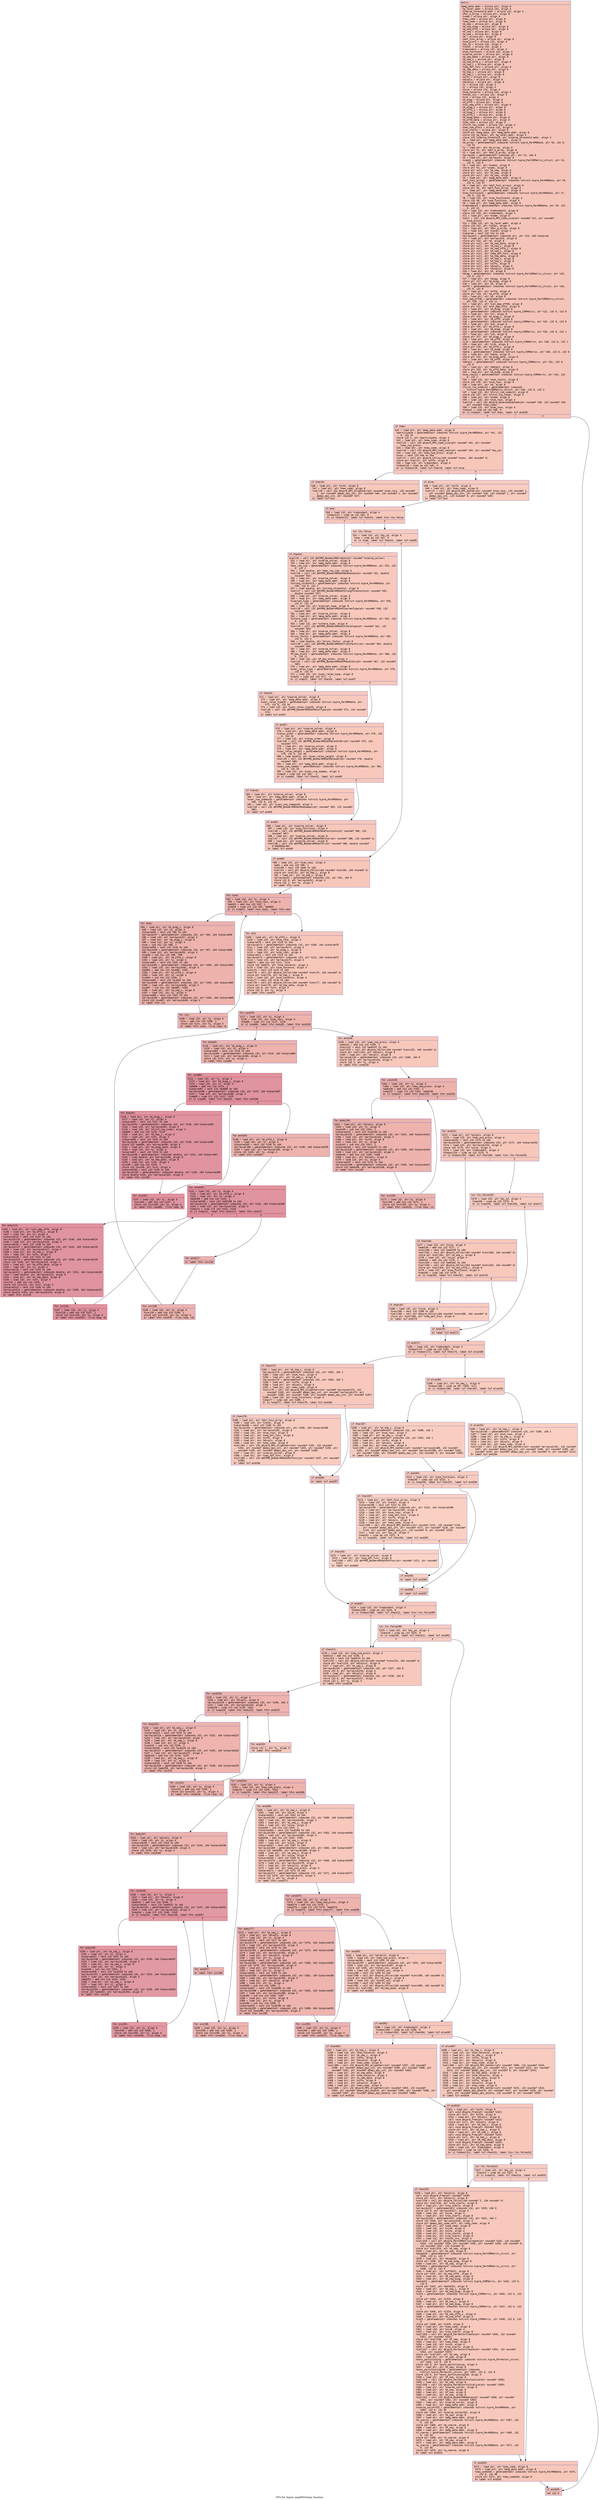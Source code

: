 digraph "CFG for 'hypre_seqAMGSetup' function" {
	label="CFG for 'hypre_seqAMGSetup' function";

	Node0x5596ebd7c180 [shape=record,color="#3d50c3ff", style=filled, fillcolor="#e97a5f70" fontname="Courier",label="{entry:\l|  %amg_data.addr = alloca ptr, align 8\l  %p_level.addr = alloca i32, align 4\l  %coarse_threshold.addr = alloca i32, align 4\l  %Par_A_array = alloca ptr, align 8\l  %comm = alloca ptr, align 8\l  %new_comm = alloca ptr, align 8\l  %seq_comm = alloca ptr, align 8\l  %A_seq = alloca ptr, align 8\l  %A_seq_diag = alloca ptr, align 8\l  %A_seq_offd = alloca ptr, align 8\l  %F_seq = alloca ptr, align 8\l  %U_seq = alloca ptr, align 8\l  %A = alloca ptr, align 8\l  %dof_func_array = alloca ptr, align 8\l  %num_procs = alloca i32, align 4\l  %my_id = alloca i32, align 4\l  %level = alloca i32, align 4\l  %redundant = alloca i32, align 4\l  %num_functions = alloca i32, align 4\l  %coarse_solver = alloca ptr, align 8\l  %A_seq_data = alloca ptr, align 8\l  %A_seq_i = alloca ptr, align 8\l  %A_seq_offd_i = alloca ptr, align 8\l  %A_seq_j = alloca ptr, align 8\l  %seq_dof_func = alloca ptr, align 8\l  %A_tmp_data = alloca ptr, align 8\l  %A_tmp_i = alloca ptr, align 8\l  %A_tmp_j = alloca ptr, align 8\l  %info = alloca ptr, align 8\l  %displs = alloca ptr, align 8\l  %displs2 = alloca ptr, align 8\l  %i = alloca i32, align 4\l  %j = alloca i32, align 4\l  %size = alloca i32, align 4\l  %num_nonzeros = alloca i32, align 4\l  %total_nnz = alloca i32, align 4\l  %cnt = alloca i32, align 4\l  %A_diag = alloca ptr, align 8\l  %A_offd = alloca ptr, align 8\l  %col_map_offd = alloca ptr, align 8\l  %A_diag_i = alloca ptr, align 8\l  %A_offd_i = alloca ptr, align 8\l  %A_diag_j = alloca ptr, align 8\l  %A_offd_j = alloca ptr, align 8\l  %A_diag_data = alloca ptr, align 8\l  %A_offd_data = alloca ptr, align 8\l  %num_rows = alloca i32, align 4\l  %first_row_index = alloca i32, align 4\l  %new_num_procs = alloca i32, align 4\l  %row_starts = alloca ptr, align 8\l  store ptr %amg_data, ptr %amg_data.addr, align 8\l  store i32 %p_level, ptr %p_level.addr, align 4\l  store i32 %coarse_threshold, ptr %coarse_threshold.addr, align 4\l  %0 = load ptr, ptr %amg_data.addr, align 8\l  %A_array = getelementptr inbounds %struct.hypre_ParAMGData, ptr %0, i32 0,\l... i32 51\l  %1 = load ptr, ptr %A_array, align 8\l  store ptr %1, ptr %Par_A_array, align 8\l  %2 = load ptr, ptr %Par_A_array, align 8\l  %arrayidx = getelementptr inbounds ptr, ptr %2, i64 0\l  %3 = load ptr, ptr %arrayidx, align 8\l  %comm1 = getelementptr inbounds %struct.hypre_ParCSRMatrix_struct, ptr %3,\l... i32 0, i32 0\l  %4 = load ptr, ptr %comm1, align 8\l  store ptr %4, ptr %comm, align 8\l  store ptr null, ptr %A_seq, align 8\l  store ptr null, ptr %F_seq, align 8\l  store ptr null, ptr %U_seq, align 8\l  %5 = load ptr, ptr %amg_data.addr, align 8\l  %dof_func_array2 = getelementptr inbounds %struct.hypre_ParAMGData, ptr %5,\l... i32 0, i32 57\l  %6 = load ptr, ptr %dof_func_array2, align 8\l  store ptr %6, ptr %dof_func_array, align 8\l  %7 = load ptr, ptr %amg_data.addr, align 8\l  %num_functions3 = getelementptr inbounds %struct.hypre_ParAMGData, ptr %7,\l... i32 0, i32 43\l  %8 = load i32, ptr %num_functions3, align 4\l  store i32 %8, ptr %num_functions, align 4\l  %9 = load ptr, ptr %amg_data.addr, align 8\l  %redundant4 = getelementptr inbounds %struct.hypre_ParAMGData, ptr %9, i32\l... 0, i32 24\l  %10 = load i32, ptr %redundant4, align 8\l  store i32 %10, ptr %redundant, align 4\l  %11 = load ptr, ptr %comm, align 8\l  %call = call i32 @hypre_MPI_Comm_size(ptr noundef %11, ptr noundef\l... %num_procs)\l  %12 = load i32, ptr %p_level.addr, align 4\l  store i32 %12, ptr %level, align 4\l  %13 = load ptr, ptr %Par_A_array, align 8\l  %14 = load i32, ptr %level, align 4\l  %idxprom = sext i32 %14 to i64\l  %arrayidx5 = getelementptr inbounds ptr, ptr %13, i64 %idxprom\l  %15 = load ptr, ptr %arrayidx5, align 8\l  store ptr %15, ptr %A, align 8\l  store ptr null, ptr %A_seq_data, align 8\l  store ptr null, ptr %A_seq_i, align 8\l  store ptr null, ptr %A_seq_offd_i, align 8\l  store ptr null, ptr %A_seq_j, align 8\l  store ptr null, ptr %seq_dof_func, align 8\l  store ptr null, ptr %A_tmp_data, align 8\l  store ptr null, ptr %A_tmp_i, align 8\l  store ptr null, ptr %A_tmp_j, align 8\l  store ptr null, ptr %info, align 8\l  store ptr null, ptr %displs, align 8\l  store ptr null, ptr %displs2, align 8\l  %16 = load ptr, ptr %A, align 8\l  %diag = getelementptr inbounds %struct.hypre_ParCSRMatrix_struct, ptr %16,\l... i32 0, i32 7\l  %17 = load ptr, ptr %diag, align 8\l  store ptr %17, ptr %A_diag, align 8\l  %18 = load ptr, ptr %A, align 8\l  %offd = getelementptr inbounds %struct.hypre_ParCSRMatrix_struct, ptr %18,\l... i32 0, i32 8\l  %19 = load ptr, ptr %offd, align 8\l  store ptr %19, ptr %A_offd, align 8\l  %20 = load ptr, ptr %A, align 8\l  %col_map_offd6 = getelementptr inbounds %struct.hypre_ParCSRMatrix_struct,\l... ptr %20, i32 0, i32 11\l  %21 = load ptr, ptr %col_map_offd6, align 8\l  store ptr %21, ptr %col_map_offd, align 8\l  %22 = load ptr, ptr %A_diag, align 8\l  %i7 = getelementptr inbounds %struct.hypre_CSRMatrix, ptr %22, i32 0, i32 0\l  %23 = load ptr, ptr %i7, align 8\l  store ptr %23, ptr %A_diag_i, align 8\l  %24 = load ptr, ptr %A_offd, align 8\l  %i8 = getelementptr inbounds %struct.hypre_CSRMatrix, ptr %24, i32 0, i32 0\l  %25 = load ptr, ptr %i8, align 8\l  store ptr %25, ptr %A_offd_i, align 8\l  %26 = load ptr, ptr %A_diag, align 8\l  %j9 = getelementptr inbounds %struct.hypre_CSRMatrix, ptr %26, i32 0, i32 1\l  %27 = load ptr, ptr %j9, align 8\l  store ptr %27, ptr %A_diag_j, align 8\l  %28 = load ptr, ptr %A_offd, align 8\l  %j10 = getelementptr inbounds %struct.hypre_CSRMatrix, ptr %28, i32 0, i32 1\l  %29 = load ptr, ptr %j10, align 8\l  store ptr %29, ptr %A_offd_j, align 8\l  %30 = load ptr, ptr %A_diag, align 8\l  %data = getelementptr inbounds %struct.hypre_CSRMatrix, ptr %30, i32 0, i32 6\l  %31 = load ptr, ptr %data, align 8\l  store ptr %31, ptr %A_diag_data, align 8\l  %32 = load ptr, ptr %A_offd, align 8\l  %data11 = getelementptr inbounds %struct.hypre_CSRMatrix, ptr %32, i32 0,\l... i32 6\l  %33 = load ptr, ptr %data11, align 8\l  store ptr %33, ptr %A_offd_data, align 8\l  %34 = load ptr, ptr %A_diag, align 8\l  %num_rows12 = getelementptr inbounds %struct.hypre_CSRMatrix, ptr %34, i32\l... 0, i32 2\l  %35 = load i32, ptr %num_rows12, align 8\l  store i32 %35, ptr %num_rows, align 4\l  %36 = load ptr, ptr %A, align 8\l  %first_row_index13 = getelementptr inbounds\l... %struct.hypre_ParCSRMatrix_struct, ptr %36, i32 0, i32 3\l  %37 = load i32, ptr %first_row_index13, align 8\l  store i32 %37, ptr %first_row_index, align 4\l  %38 = load ptr, ptr %comm, align 8\l  %39 = load i32, ptr %num_rows, align 4\l  %call14 = call i32 @hypre_GenerateSubComm(ptr noundef %38, i32 noundef %39,\l... ptr noundef %new_comm)\l  %40 = load i32, ptr %num_rows, align 4\l  %tobool = icmp ne i32 %40, 0\l  br i1 %tobool, label %if.then, label %if.end335\l|{<s0>T|<s1>F}}"];
	Node0x5596ebd7c180:s0 -> Node0x5596ebd84940[tooltip="entry -> if.then\nProbability 62.50%" ];
	Node0x5596ebd7c180:s1 -> Node0x5596ebd84a10[tooltip="entry -> if.end335\nProbability 37.50%" ];
	Node0x5596ebd84940 [shape=record,color="#3d50c3ff", style=filled, fillcolor="#ec7f6370" fontname="Courier",label="{if.then:\l|  %41 = load ptr, ptr %amg_data.addr, align 8\l  %participate = getelementptr inbounds %struct.hypre_ParAMGData, ptr %41, i32\l... 0, i32 25\l  store i32 1, ptr %participate, align 4\l  %42 = load ptr, ptr %new_comm, align 8\l  %call15 = call i32 @hypre_MPI_Comm_size(ptr noundef %42, ptr noundef\l... %new_num_procs)\l  %43 = load ptr, ptr %new_comm, align 8\l  %call16 = call i32 @hypre_MPI_Comm_rank(ptr noundef %43, ptr noundef %my_id)\l  %44 = load i32, ptr %new_num_procs, align 4\l  %conv = sext i32 %44 to i64\l  %call17 = call ptr @hypre_CAlloc(i64 noundef %conv, i64 noundef 4)\l  store ptr %call17, ptr %info, align 8\l  %45 = load i32, ptr %redundant, align 4\l  %tobool18 = icmp ne i32 %45, 0\l  br i1 %tobool18, label %if.then19, label %if.else\l|{<s0>T|<s1>F}}"];
	Node0x5596ebd84940:s0 -> Node0x5596ebd856a0[tooltip="if.then -> if.then19\nProbability 62.50%" ];
	Node0x5596ebd84940:s1 -> Node0x5596ebd85780[tooltip="if.then -> if.else\nProbability 37.50%" ];
	Node0x5596ebd856a0 [shape=record,color="#3d50c3ff", style=filled, fillcolor="#ed836670" fontname="Courier",label="{if.then19:\l|  %46 = load ptr, ptr %info, align 8\l  %47 = load ptr, ptr %new_comm, align 8\l  %call20 = call i32 @hypre_MPI_Allgather(ptr noundef %num_rows, i32 noundef\l... 1, ptr noundef @ompi_mpi_int, ptr noundef %46, i32 noundef 1, ptr noundef\l... @ompi_mpi_int, ptr noundef %47)\l  br label %if.end\l}"];
	Node0x5596ebd856a0 -> Node0x5596ebd86550[tooltip="if.then19 -> if.end\nProbability 100.00%" ];
	Node0x5596ebd85780 [shape=record,color="#3d50c3ff", style=filled, fillcolor="#f08b6e70" fontname="Courier",label="{if.else:\l|  %48 = load ptr, ptr %info, align 8\l  %49 = load ptr, ptr %new_comm, align 8\l  %call21 = call i32 @hypre_MPI_Gather(ptr noundef %num_rows, i32 noundef 1,\l... ptr noundef @ompi_mpi_int, ptr noundef %48, i32 noundef 1, ptr noundef\l... @ompi_mpi_int, i32 noundef 0, ptr noundef %49)\l  br label %if.end\l}"];
	Node0x5596ebd85780 -> Node0x5596ebd86550[tooltip="if.else -> if.end\nProbability 100.00%" ];
	Node0x5596ebd86550 [shape=record,color="#3d50c3ff", style=filled, fillcolor="#ec7f6370" fontname="Courier",label="{if.end:\l|  %50 = load i32, ptr %redundant, align 4\l  %tobool22 = icmp ne i32 %50, 0\l  br i1 %tobool22, label %if.then24, label %lor.lhs.false\l|{<s0>T|<s1>F}}"];
	Node0x5596ebd86550:s0 -> Node0x5596ebd7e3c0[tooltip="if.end -> if.then24\nProbability 62.50%" ];
	Node0x5596ebd86550:s1 -> Node0x5596ebd7e410[tooltip="if.end -> lor.lhs.false\nProbability 37.50%" ];
	Node0x5596ebd7e410 [shape=record,color="#3d50c3ff", style=filled, fillcolor="#f08b6e70" fontname="Courier",label="{lor.lhs.false:\l|  %51 = load i32, ptr %my_id, align 4\l  %cmp = icmp eq i32 %51, 0\l  br i1 %cmp, label %if.then24, label %if.end49\l|{<s0>T|<s1>F}}"];
	Node0x5596ebd7e410:s0 -> Node0x5596ebd7e3c0[tooltip="lor.lhs.false -> if.then24\nProbability 37.50%" ];
	Node0x5596ebd7e410:s1 -> Node0x5596ebd7e6d0[tooltip="lor.lhs.false -> if.end49\nProbability 62.50%" ];
	Node0x5596ebd7e3c0 [shape=record,color="#3d50c3ff", style=filled, fillcolor="#ed836670" fontname="Courier",label="{if.then24:\l|  %call25 = call i32 @HYPRE_BoomerAMGCreate(ptr noundef %coarse_solver)\l  %52 = load ptr, ptr %coarse_solver, align 8\l  %53 = load ptr, ptr %amg_data.addr, align 8\l  %max_row_sum = getelementptr inbounds %struct.hypre_ParAMGData, ptr %53, i32\l... 0, i32 2\l  %54 = load double, ptr %max_row_sum, align 8\l  %call26 = call i32 @HYPRE_BoomerAMGSetMaxRowSum(ptr noundef %52, double\l... noundef %54)\l  %55 = load ptr, ptr %coarse_solver, align 8\l  %56 = load ptr, ptr %amg_data.addr, align 8\l  %strong_threshold = getelementptr inbounds %struct.hypre_ParAMGData, ptr\l... %56, i32 0, i32 1\l  %57 = load double, ptr %strong_threshold, align 8\l  %call27 = call i32 @HYPRE_BoomerAMGSetStrongThreshold(ptr noundef %55,\l... double noundef %57)\l  %58 = load ptr, ptr %coarse_solver, align 8\l  %59 = load ptr, ptr %amg_data.addr, align 8\l  %coarsen_type = getelementptr inbounds %struct.hypre_ParAMGData, ptr %59,\l... i32 0, i32 10\l  %60 = load i32, ptr %coarsen_type, align 8\l  %call28 = call i32 @HYPRE_BoomerAMGSetCoarsenType(ptr noundef %58, i32\l... noundef %60)\l  %61 = load ptr, ptr %coarse_solver, align 8\l  %62 = load ptr, ptr %amg_data.addr, align 8\l  %interp_type = getelementptr inbounds %struct.hypre_ParAMGData, ptr %62, i32\l... 0, i32 12\l  %63 = load i32, ptr %interp_type, align 8\l  %call29 = call i32 @HYPRE_BoomerAMGSetInterpType(ptr noundef %61, i32\l... noundef %63)\l  %64 = load ptr, ptr %coarse_solver, align 8\l  %65 = load ptr, ptr %amg_data.addr, align 8\l  %trunc_factor = getelementptr inbounds %struct.hypre_ParAMGData, ptr %65,\l... i32 0, i32 3\l  %66 = load double, ptr %trunc_factor, align 8\l  %call30 = call i32 @HYPRE_BoomerAMGSetTruncFactor(ptr noundef %64, double\l... noundef %66)\l  %67 = load ptr, ptr %coarse_solver, align 8\l  %68 = load ptr, ptr %amg_data.addr, align 8\l  %P_max_elmts = getelementptr inbounds %struct.hypre_ParAMGData, ptr %68, i32\l... 0, i32 11\l  %69 = load i32, ptr %P_max_elmts, align 4\l  %call31 = call i32 @HYPRE_BoomerAMGSetPMaxElmts(ptr noundef %67, i32 noundef\l... %69)\l  %70 = load ptr, ptr %amg_data.addr, align 8\l  %user_relax_type = getelementptr inbounds %struct.hypre_ParAMGData, ptr %70,\l... i32 0, i32 34\l  %71 = load i32, ptr %user_relax_type, align 8\l  %cmp32 = icmp sgt i32 %71, -1\l  br i1 %cmp32, label %if.then34, label %if.end37\l|{<s0>T|<s1>F}}"];
	Node0x5596ebd7e3c0:s0 -> Node0x5596ebd89ec0[tooltip="if.then24 -> if.then34\nProbability 62.50%" ];
	Node0x5596ebd7e3c0:s1 -> Node0x5596ebd89fa0[tooltip="if.then24 -> if.end37\nProbability 37.50%" ];
	Node0x5596ebd89ec0 [shape=record,color="#3d50c3ff", style=filled, fillcolor="#ef886b70" fontname="Courier",label="{if.then34:\l|  %72 = load ptr, ptr %coarse_solver, align 8\l  %73 = load ptr, ptr %amg_data.addr, align 8\l  %user_relax_type35 = getelementptr inbounds %struct.hypre_ParAMGData, ptr\l... %73, i32 0, i32 34\l  %74 = load i32, ptr %user_relax_type35, align 8\l  %call36 = call i32 @HYPRE_BoomerAMGSetRelaxType(ptr noundef %72, i32 noundef\l... %74)\l  br label %if.end37\l}"];
	Node0x5596ebd89ec0 -> Node0x5596ebd89fa0[tooltip="if.then34 -> if.end37\nProbability 100.00%" ];
	Node0x5596ebd89fa0 [shape=record,color="#3d50c3ff", style=filled, fillcolor="#ed836670" fontname="Courier",label="{if.end37:\l|  %75 = load ptr, ptr %coarse_solver, align 8\l  %76 = load ptr, ptr %amg_data.addr, align 8\l  %relax_order = getelementptr inbounds %struct.hypre_ParAMGData, ptr %76, i32\l... 0, i32 32\l  %77 = load i32, ptr %relax_order, align 8\l  %call38 = call i32 @HYPRE_BoomerAMGSetRelaxOrder(ptr noundef %75, i32\l... noundef %77)\l  %78 = load ptr, ptr %coarse_solver, align 8\l  %79 = load ptr, ptr %amg_data.addr, align 8\l  %user_relax_weight = getelementptr inbounds %struct.hypre_ParAMGData, ptr\l... %79, i32 0, i32 36\l  %80 = load double, ptr %user_relax_weight, align 8\l  %call39 = call i32 @HYPRE_BoomerAMGSetRelaxWt(ptr noundef %78, double\l... noundef %80)\l  %81 = load ptr, ptr %amg_data.addr, align 8\l  %user_num_sweeps = getelementptr inbounds %struct.hypre_ParAMGData, ptr %81,\l... i32 0, i32 35\l  %82 = load i32, ptr %user_num_sweeps, align 4\l  %cmp40 = icmp sgt i32 %82, -1\l  br i1 %cmp40, label %if.then42, label %if.end45\l|{<s0>T|<s1>F}}"];
	Node0x5596ebd89fa0:s0 -> Node0x5596ebd8b250[tooltip="if.end37 -> if.then42\nProbability 62.50%" ];
	Node0x5596ebd89fa0:s1 -> Node0x5596ebd8b300[tooltip="if.end37 -> if.end45\nProbability 37.50%" ];
	Node0x5596ebd8b250 [shape=record,color="#3d50c3ff", style=filled, fillcolor="#ef886b70" fontname="Courier",label="{if.then42:\l|  %83 = load ptr, ptr %coarse_solver, align 8\l  %84 = load ptr, ptr %amg_data.addr, align 8\l  %user_num_sweeps43 = getelementptr inbounds %struct.hypre_ParAMGData, ptr\l... %84, i32 0, i32 35\l  %85 = load i32, ptr %user_num_sweeps43, align 4\l  %call44 = call i32 @HYPRE_BoomerAMGSetNumSweeps(ptr noundef %83, i32 noundef\l... %85)\l  br label %if.end45\l}"];
	Node0x5596ebd8b250 -> Node0x5596ebd8b300[tooltip="if.then42 -> if.end45\nProbability 100.00%" ];
	Node0x5596ebd8b300 [shape=record,color="#3d50c3ff", style=filled, fillcolor="#ed836670" fontname="Courier",label="{if.end45:\l|  %86 = load ptr, ptr %coarse_solver, align 8\l  %87 = load i32, ptr %num_functions, align 4\l  %call46 = call i32 @HYPRE_BoomerAMGSetNumFunctions(ptr noundef %86, i32\l... noundef %87)\l  %88 = load ptr, ptr %coarse_solver, align 8\l  %call47 = call i32 @HYPRE_BoomerAMGSetMaxIter(ptr noundef %88, i32 noundef 1)\l  %89 = load ptr, ptr %coarse_solver, align 8\l  %call48 = call i32 @HYPRE_BoomerAMGSetTol(ptr noundef %89, double noundef\l... 0.000000e+00)\l  br label %if.end49\l}"];
	Node0x5596ebd8b300 -> Node0x5596ebd7e6d0[tooltip="if.end45 -> if.end49\nProbability 100.00%" ];
	Node0x5596ebd7e6d0 [shape=record,color="#3d50c3ff", style=filled, fillcolor="#ec7f6370" fontname="Courier",label="{if.end49:\l|  %90 = load i32, ptr %num_rows, align 4\l  %add = add nsw i32 %90, 1\l  %conv50 = sext i32 %add to i64\l  %call51 = call ptr @hypre_CAlloc(i64 noundef %conv50, i64 noundef 4)\l  store ptr %call51, ptr %A_tmp_i, align 8\l  %91 = load ptr, ptr %A_tmp_i, align 8\l  %arrayidx52 = getelementptr inbounds i32, ptr %91, i64 0\l  store i32 0, ptr %arrayidx52, align 4\l  store i32 1, ptr %i, align 4\l  br label %for.cond\l}"];
	Node0x5596ebd7e6d0 -> Node0x5596ebd8d270[tooltip="if.end49 -> for.cond\nProbability 100.00%" ];
	Node0x5596ebd8d270 [shape=record,color="#3d50c3ff", style=filled, fillcolor="#d6524470" fontname="Courier",label="{for.cond:\l|  %92 = load i32, ptr %i, align 4\l  %93 = load i32, ptr %num_rows, align 4\l  %add53 = add nsw i32 %93, 1\l  %cmp54 = icmp slt i32 %92, %add53\l  br i1 %cmp54, label %for.body, label %for.end\l|{<s0>T|<s1>F}}"];
	Node0x5596ebd8d270:s0 -> Node0x5596ebd8d5a0[tooltip="for.cond -> for.body\nProbability 96.88%" ];
	Node0x5596ebd8d270:s1 -> Node0x5596ebd8d620[tooltip="for.cond -> for.end\nProbability 3.12%" ];
	Node0x5596ebd8d5a0 [shape=record,color="#3d50c3ff", style=filled, fillcolor="#d6524470" fontname="Courier",label="{for.body:\l|  %94 = load ptr, ptr %A_diag_i, align 8\l  %95 = load i32, ptr %i, align 4\l  %idxprom56 = sext i32 %95 to i64\l  %arrayidx57 = getelementptr inbounds i32, ptr %94, i64 %idxprom56\l  %96 = load i32, ptr %arrayidx57, align 4\l  %97 = load ptr, ptr %A_diag_i, align 8\l  %98 = load i32, ptr %i, align 4\l  %sub = sub nsw i32 %98, 1\l  %idxprom58 = sext i32 %sub to i64\l  %arrayidx59 = getelementptr inbounds i32, ptr %97, i64 %idxprom58\l  %99 = load i32, ptr %arrayidx59, align 4\l  %sub60 = sub nsw i32 %96, %99\l  %100 = load ptr, ptr %A_offd_i, align 8\l  %101 = load i32, ptr %i, align 4\l  %idxprom61 = sext i32 %101 to i64\l  %arrayidx62 = getelementptr inbounds i32, ptr %100, i64 %idxprom61\l  %102 = load i32, ptr %arrayidx62, align 4\l  %add63 = add nsw i32 %sub60, %102\l  %103 = load ptr, ptr %A_offd_i, align 8\l  %104 = load i32, ptr %i, align 4\l  %sub64 = sub nsw i32 %104, 1\l  %idxprom65 = sext i32 %sub64 to i64\l  %arrayidx66 = getelementptr inbounds i32, ptr %103, i64 %idxprom65\l  %105 = load i32, ptr %arrayidx66, align 4\l  %sub67 = sub nsw i32 %add63, %105\l  %106 = load ptr, ptr %A_tmp_i, align 8\l  %107 = load i32, ptr %i, align 4\l  %idxprom68 = sext i32 %107 to i64\l  %arrayidx69 = getelementptr inbounds i32, ptr %106, i64 %idxprom68\l  store i32 %sub67, ptr %arrayidx69, align 4\l  br label %for.inc\l}"];
	Node0x5596ebd8d5a0 -> Node0x5596ebd8f1e0[tooltip="for.body -> for.inc\nProbability 100.00%" ];
	Node0x5596ebd8f1e0 [shape=record,color="#3d50c3ff", style=filled, fillcolor="#d6524470" fontname="Courier",label="{for.inc:\l|  %108 = load i32, ptr %i, align 4\l  %inc = add nsw i32 %108, 1\l  store i32 %inc, ptr %i, align 4\l  br label %for.cond, !llvm.loop !6\l}"];
	Node0x5596ebd8f1e0 -> Node0x5596ebd8d270[tooltip="for.inc -> for.cond\nProbability 100.00%" ];
	Node0x5596ebd8d620 [shape=record,color="#3d50c3ff", style=filled, fillcolor="#ec7f6370" fontname="Courier",label="{for.end:\l|  %109 = load ptr, ptr %A_offd_i, align 8\l  %110 = load i32, ptr %num_rows, align 4\l  %idxprom70 = sext i32 %110 to i64\l  %arrayidx71 = getelementptr inbounds i32, ptr %109, i64 %idxprom70\l  %111 = load i32, ptr %arrayidx71, align 4\l  %112 = load ptr, ptr %A_diag_i, align 8\l  %113 = load i32, ptr %num_rows, align 4\l  %idxprom72 = sext i32 %113 to i64\l  %arrayidx73 = getelementptr inbounds i32, ptr %112, i64 %idxprom72\l  %114 = load i32, ptr %arrayidx73, align 4\l  %add74 = add nsw i32 %111, %114\l  store i32 %add74, ptr %num_nonzeros, align 4\l  %115 = load i32, ptr %num_nonzeros, align 4\l  %conv75 = sext i32 %115 to i64\l  %call76 = call ptr @hypre_CAlloc(i64 noundef %conv75, i64 noundef 4)\l  store ptr %call76, ptr %A_tmp_j, align 8\l  %116 = load i32, ptr %num_nonzeros, align 4\l  %conv77 = sext i32 %116 to i64\l  %call78 = call ptr @hypre_CAlloc(i64 noundef %conv77, i64 noundef 8)\l  store ptr %call78, ptr %A_tmp_data, align 8\l  store i32 0, ptr %cnt, align 4\l  store i32 0, ptr %i, align 4\l  br label %for.cond79\l}"];
	Node0x5596ebd8d620 -> Node0x5596ebd90ee0[tooltip="for.end -> for.cond79\nProbability 100.00%" ];
	Node0x5596ebd90ee0 [shape=record,color="#3d50c3ff", style=filled, fillcolor="#d6524470" fontname="Courier",label="{for.cond79:\l|  %117 = load i32, ptr %i, align 4\l  %118 = load i32, ptr %num_rows, align 4\l  %cmp80 = icmp slt i32 %117, %118\l  br i1 %cmp80, label %for.body82, label %for.end130\l|{<s0>T|<s1>F}}"];
	Node0x5596ebd90ee0:s0 -> Node0x5596ebd91160[tooltip="for.cond79 -> for.body82\nProbability 96.88%" ];
	Node0x5596ebd90ee0:s1 -> Node0x5596ebd911e0[tooltip="for.cond79 -> for.end130\nProbability 3.12%" ];
	Node0x5596ebd91160 [shape=record,color="#3d50c3ff", style=filled, fillcolor="#d6524470" fontname="Courier",label="{for.body82:\l|  %119 = load ptr, ptr %A_diag_i, align 8\l  %120 = load i32, ptr %i, align 4\l  %idxprom83 = sext i32 %120 to i64\l  %arrayidx84 = getelementptr inbounds i32, ptr %119, i64 %idxprom83\l  %121 = load i32, ptr %arrayidx84, align 4\l  store i32 %121, ptr %j, align 4\l  br label %for.cond85\l}"];
	Node0x5596ebd91160 -> Node0x5596ebd916a0[tooltip="for.body82 -> for.cond85\nProbability 100.00%" ];
	Node0x5596ebd916a0 [shape=record,color="#b70d28ff", style=filled, fillcolor="#b70d2870" fontname="Courier",label="{for.cond85:\l|  %122 = load i32, ptr %j, align 4\l  %123 = load ptr, ptr %A_diag_i, align 8\l  %124 = load i32, ptr %i, align 4\l  %add86 = add nsw i32 %124, 1\l  %idxprom87 = sext i32 %add86 to i64\l  %arrayidx88 = getelementptr inbounds i32, ptr %123, i64 %idxprom87\l  %125 = load i32, ptr %arrayidx88, align 4\l  %cmp89 = icmp slt i32 %122, %125\l  br i1 %cmp89, label %for.body91, label %for.end104\l|{<s0>T|<s1>F}}"];
	Node0x5596ebd916a0:s0 -> Node0x5596ebd91c60[tooltip="for.cond85 -> for.body91\nProbability 96.88%" ];
	Node0x5596ebd916a0:s1 -> Node0x5596ebd91ce0[tooltip="for.cond85 -> for.end104\nProbability 3.12%" ];
	Node0x5596ebd91c60 [shape=record,color="#b70d28ff", style=filled, fillcolor="#b70d2870" fontname="Courier",label="{for.body91:\l|  %126 = load ptr, ptr %A_diag_j, align 8\l  %127 = load i32, ptr %j, align 4\l  %idxprom92 = sext i32 %127 to i64\l  %arrayidx93 = getelementptr inbounds i32, ptr %126, i64 %idxprom92\l  %128 = load i32, ptr %arrayidx93, align 4\l  %129 = load i32, ptr %first_row_index, align 4\l  %add94 = add nsw i32 %128, %129\l  %130 = load ptr, ptr %A_tmp_j, align 8\l  %131 = load i32, ptr %cnt, align 4\l  %idxprom95 = sext i32 %131 to i64\l  %arrayidx96 = getelementptr inbounds i32, ptr %130, i64 %idxprom95\l  store i32 %add94, ptr %arrayidx96, align 4\l  %132 = load ptr, ptr %A_diag_data, align 8\l  %133 = load i32, ptr %j, align 4\l  %idxprom97 = sext i32 %133 to i64\l  %arrayidx98 = getelementptr inbounds double, ptr %132, i64 %idxprom97\l  %134 = load double, ptr %arrayidx98, align 8\l  %135 = load ptr, ptr %A_tmp_data, align 8\l  %136 = load i32, ptr %cnt, align 4\l  %inc99 = add nsw i32 %136, 1\l  store i32 %inc99, ptr %cnt, align 4\l  %idxprom100 = sext i32 %136 to i64\l  %arrayidx101 = getelementptr inbounds double, ptr %135, i64 %idxprom100\l  store double %134, ptr %arrayidx101, align 8\l  br label %for.inc102\l}"];
	Node0x5596ebd91c60 -> Node0x5596ebd92cf0[tooltip="for.body91 -> for.inc102\nProbability 100.00%" ];
	Node0x5596ebd92cf0 [shape=record,color="#b70d28ff", style=filled, fillcolor="#b70d2870" fontname="Courier",label="{for.inc102:\l|  %137 = load i32, ptr %j, align 4\l  %inc103 = add nsw i32 %137, 1\l  store i32 %inc103, ptr %j, align 4\l  br label %for.cond85, !llvm.loop !8\l}"];
	Node0x5596ebd92cf0 -> Node0x5596ebd916a0[tooltip="for.inc102 -> for.cond85\nProbability 100.00%" ];
	Node0x5596ebd91ce0 [shape=record,color="#3d50c3ff", style=filled, fillcolor="#d6524470" fontname="Courier",label="{for.end104:\l|  %138 = load ptr, ptr %A_offd_i, align 8\l  %139 = load i32, ptr %i, align 4\l  %idxprom105 = sext i32 %139 to i64\l  %arrayidx106 = getelementptr inbounds i32, ptr %138, i64 %idxprom105\l  %140 = load i32, ptr %arrayidx106, align 4\l  store i32 %140, ptr %j, align 4\l  br label %for.cond107\l}"];
	Node0x5596ebd91ce0 -> Node0x5596ebd871b0[tooltip="for.end104 -> for.cond107\nProbability 100.00%" ];
	Node0x5596ebd871b0 [shape=record,color="#b70d28ff", style=filled, fillcolor="#b70d2870" fontname="Courier",label="{for.cond107:\l|  %141 = load i32, ptr %j, align 4\l  %142 = load ptr, ptr %A_offd_i, align 8\l  %143 = load i32, ptr %i, align 4\l  %add108 = add nsw i32 %143, 1\l  %idxprom109 = sext i32 %add108 to i64\l  %arrayidx110 = getelementptr inbounds i32, ptr %142, i64 %idxprom109\l  %144 = load i32, ptr %arrayidx110, align 4\l  %cmp111 = icmp slt i32 %141, %144\l  br i1 %cmp111, label %for.body113, label %for.end127\l|{<s0>T|<s1>F}}"];
	Node0x5596ebd871b0:s0 -> Node0x5596ebd87770[tooltip="for.cond107 -> for.body113\nProbability 96.88%" ];
	Node0x5596ebd871b0:s1 -> Node0x5596ebd877f0[tooltip="for.cond107 -> for.end127\nProbability 3.12%" ];
	Node0x5596ebd87770 [shape=record,color="#b70d28ff", style=filled, fillcolor="#b70d2870" fontname="Courier",label="{for.body113:\l|  %145 = load ptr, ptr %col_map_offd, align 8\l  %146 = load ptr, ptr %A_offd_j, align 8\l  %147 = load i32, ptr %j, align 4\l  %idxprom114 = sext i32 %147 to i64\l  %arrayidx115 = getelementptr inbounds i32, ptr %146, i64 %idxprom114\l  %148 = load i32, ptr %arrayidx115, align 4\l  %idxprom116 = sext i32 %148 to i64\l  %arrayidx117 = getelementptr inbounds i32, ptr %145, i64 %idxprom116\l  %149 = load i32, ptr %arrayidx117, align 4\l  %150 = load ptr, ptr %A_tmp_j, align 8\l  %151 = load i32, ptr %cnt, align 4\l  %idxprom118 = sext i32 %151 to i64\l  %arrayidx119 = getelementptr inbounds i32, ptr %150, i64 %idxprom118\l  store i32 %149, ptr %arrayidx119, align 4\l  %152 = load ptr, ptr %A_offd_data, align 8\l  %153 = load i32, ptr %j, align 4\l  %idxprom120 = sext i32 %153 to i64\l  %arrayidx121 = getelementptr inbounds double, ptr %152, i64 %idxprom120\l  %154 = load double, ptr %arrayidx121, align 8\l  %155 = load ptr, ptr %A_tmp_data, align 8\l  %156 = load i32, ptr %cnt, align 4\l  %inc122 = add nsw i32 %156, 1\l  store i32 %inc122, ptr %cnt, align 4\l  %idxprom123 = sext i32 %156 to i64\l  %arrayidx124 = getelementptr inbounds double, ptr %155, i64 %idxprom123\l  store double %154, ptr %arrayidx124, align 8\l  br label %for.inc125\l}"];
	Node0x5596ebd87770 -> Node0x5596ebd96850[tooltip="for.body113 -> for.inc125\nProbability 100.00%" ];
	Node0x5596ebd96850 [shape=record,color="#b70d28ff", style=filled, fillcolor="#b70d2870" fontname="Courier",label="{for.inc125:\l|  %157 = load i32, ptr %j, align 4\l  %inc126 = add nsw i32 %157, 1\l  store i32 %inc126, ptr %j, align 4\l  br label %for.cond107, !llvm.loop !9\l}"];
	Node0x5596ebd96850 -> Node0x5596ebd871b0[tooltip="for.inc125 -> for.cond107\nProbability 100.00%" ];
	Node0x5596ebd877f0 [shape=record,color="#3d50c3ff", style=filled, fillcolor="#d6524470" fontname="Courier",label="{for.end127:\l|  br label %for.inc128\l}"];
	Node0x5596ebd877f0 -> Node0x5596ebd96cd0[tooltip="for.end127 -> for.inc128\nProbability 100.00%" ];
	Node0x5596ebd96cd0 [shape=record,color="#3d50c3ff", style=filled, fillcolor="#d6524470" fontname="Courier",label="{for.inc128:\l|  %158 = load i32, ptr %i, align 4\l  %inc129 = add nsw i32 %158, 1\l  store i32 %inc129, ptr %i, align 4\l  br label %for.cond79, !llvm.loop !10\l}"];
	Node0x5596ebd96cd0 -> Node0x5596ebd90ee0[tooltip="for.inc128 -> for.cond79\nProbability 100.00%" ];
	Node0x5596ebd911e0 [shape=record,color="#3d50c3ff", style=filled, fillcolor="#ec7f6370" fontname="Courier",label="{for.end130:\l|  %159 = load i32, ptr %new_num_procs, align 4\l  %add131 = add nsw i32 %159, 1\l  %conv132 = sext i32 %add131 to i64\l  %call133 = call ptr @hypre_CAlloc(i64 noundef %conv132, i64 noundef 4)\l  store ptr %call133, ptr %displs, align 8\l  %160 = load ptr, ptr %displs, align 8\l  %arrayidx134 = getelementptr inbounds i32, ptr %160, i64 0\l  store i32 0, ptr %arrayidx134, align 4\l  store i32 1, ptr %i, align 4\l  br label %for.cond135\l}"];
	Node0x5596ebd911e0 -> Node0x5596ebd97790[tooltip="for.end130 -> for.cond135\nProbability 100.00%" ];
	Node0x5596ebd97790 [shape=record,color="#3d50c3ff", style=filled, fillcolor="#d6524470" fontname="Courier",label="{for.cond135:\l|  %161 = load i32, ptr %i, align 4\l  %162 = load i32, ptr %new_num_procs, align 4\l  %add136 = add nsw i32 %162, 1\l  %cmp137 = icmp slt i32 %161, %add136\l  br i1 %cmp137, label %for.body139, label %for.end151\l|{<s0>T|<s1>F}}"];
	Node0x5596ebd97790:s0 -> Node0x5596ebd97ac0[tooltip="for.cond135 -> for.body139\nProbability 96.88%" ];
	Node0x5596ebd97790:s1 -> Node0x5596ebd97b40[tooltip="for.cond135 -> for.end151\nProbability 3.12%" ];
	Node0x5596ebd97ac0 [shape=record,color="#3d50c3ff", style=filled, fillcolor="#d6524470" fontname="Courier",label="{for.body139:\l|  %163 = load ptr, ptr %displs, align 8\l  %164 = load i32, ptr %i, align 4\l  %sub140 = sub nsw i32 %164, 1\l  %idxprom141 = sext i32 %sub140 to i64\l  %arrayidx142 = getelementptr inbounds i32, ptr %163, i64 %idxprom141\l  %165 = load i32, ptr %arrayidx142, align 4\l  %166 = load ptr, ptr %info, align 8\l  %167 = load i32, ptr %i, align 4\l  %sub143 = sub nsw i32 %167, 1\l  %idxprom144 = sext i32 %sub143 to i64\l  %arrayidx145 = getelementptr inbounds i32, ptr %166, i64 %idxprom144\l  %168 = load i32, ptr %arrayidx145, align 4\l  %add146 = add nsw i32 %165, %168\l  %169 = load ptr, ptr %displs, align 8\l  %170 = load i32, ptr %i, align 4\l  %idxprom147 = sext i32 %170 to i64\l  %arrayidx148 = getelementptr inbounds i32, ptr %169, i64 %idxprom147\l  store i32 %add146, ptr %arrayidx148, align 4\l  br label %for.inc149\l}"];
	Node0x5596ebd97ac0 -> Node0x5596ebd98770[tooltip="for.body139 -> for.inc149\nProbability 100.00%" ];
	Node0x5596ebd98770 [shape=record,color="#3d50c3ff", style=filled, fillcolor="#d6524470" fontname="Courier",label="{for.inc149:\l|  %171 = load i32, ptr %i, align 4\l  %inc150 = add nsw i32 %171, 1\l  store i32 %inc150, ptr %i, align 4\l  br label %for.cond135, !llvm.loop !11\l}"];
	Node0x5596ebd98770 -> Node0x5596ebd97790[tooltip="for.inc149 -> for.cond135\nProbability 100.00%" ];
	Node0x5596ebd97b40 [shape=record,color="#3d50c3ff", style=filled, fillcolor="#ec7f6370" fontname="Courier",label="{for.end151:\l|  %172 = load ptr, ptr %displs, align 8\l  %173 = load i32, ptr %new_num_procs, align 4\l  %idxprom152 = sext i32 %173 to i64\l  %arrayidx153 = getelementptr inbounds i32, ptr %172, i64 %idxprom152\l  %174 = load i32, ptr %arrayidx153, align 4\l  store i32 %174, ptr %size, align 4\l  %175 = load i32, ptr %redundant, align 4\l  %tobool154 = icmp ne i32 %175, 0\l  br i1 %tobool154, label %if.then158, label %lor.lhs.false155\l|{<s0>T|<s1>F}}"];
	Node0x5596ebd97b40:s0 -> Node0x5596ebd990c0[tooltip="for.end151 -> if.then158\nProbability 62.50%" ];
	Node0x5596ebd97b40:s1 -> Node0x5596ebd99170[tooltip="for.end151 -> lor.lhs.false155\nProbability 37.50%" ];
	Node0x5596ebd99170 [shape=record,color="#3d50c3ff", style=filled, fillcolor="#f08b6e70" fontname="Courier",label="{lor.lhs.false155:\l|  %176 = load i32, ptr %my_id, align 4\l  %cmp156 = icmp eq i32 %176, 0\l  br i1 %cmp156, label %if.then158, label %if.end171\l|{<s0>T|<s1>F}}"];
	Node0x5596ebd99170:s0 -> Node0x5596ebd990c0[tooltip="lor.lhs.false155 -> if.then158\nProbability 37.50%" ];
	Node0x5596ebd99170:s1 -> Node0x5596ebd99400[tooltip="lor.lhs.false155 -> if.end171\nProbability 62.50%" ];
	Node0x5596ebd990c0 [shape=record,color="#3d50c3ff", style=filled, fillcolor="#ed836670" fontname="Courier",label="{if.then158:\l|  %177 = load i32, ptr %size, align 4\l  %add159 = add nsw i32 %177, 1\l  %conv160 = sext i32 %add159 to i64\l  %call161 = call ptr @hypre_CAlloc(i64 noundef %conv160, i64 noundef 4)\l  store ptr %call161, ptr %A_seq_i, align 8\l  %178 = load i32, ptr %size, align 4\l  %add162 = add nsw i32 %178, 1\l  %conv163 = sext i32 %add162 to i64\l  %call164 = call ptr @hypre_CAlloc(i64 noundef %conv163, i64 noundef 4)\l  store ptr %call164, ptr %A_seq_offd_i, align 8\l  %179 = load i32, ptr %num_functions, align 4\l  %cmp165 = icmp sgt i32 %179, 1\l  br i1 %cmp165, label %if.then167, label %if.end170\l|{<s0>T|<s1>F}}"];
	Node0x5596ebd990c0:s0 -> Node0x5596ebd99d50[tooltip="if.then158 -> if.then167\nProbability 50.00%" ];
	Node0x5596ebd990c0:s1 -> Node0x5596ebd99da0[tooltip="if.then158 -> if.end170\nProbability 50.00%" ];
	Node0x5596ebd99d50 [shape=record,color="#3d50c3ff", style=filled, fillcolor="#f08b6e70" fontname="Courier",label="{if.then167:\l|  %180 = load i32, ptr %size, align 4\l  %conv168 = sext i32 %180 to i64\l  %call169 = call ptr @hypre_CAlloc(i64 noundef %conv168, i64 noundef 4)\l  store ptr %call169, ptr %seq_dof_func, align 8\l  br label %if.end170\l}"];
	Node0x5596ebd99d50 -> Node0x5596ebd99da0[tooltip="if.then167 -> if.end170\nProbability 100.00%" ];
	Node0x5596ebd99da0 [shape=record,color="#3d50c3ff", style=filled, fillcolor="#ed836670" fontname="Courier",label="{if.end170:\l|  br label %if.end171\l}"];
	Node0x5596ebd99da0 -> Node0x5596ebd99400[tooltip="if.end170 -> if.end171\nProbability 100.00%" ];
	Node0x5596ebd99400 [shape=record,color="#3d50c3ff", style=filled, fillcolor="#ec7f6370" fontname="Courier",label="{if.end171:\l|  %181 = load i32, ptr %redundant, align 4\l  %tobool172 = icmp ne i32 %181, 0\l  br i1 %tobool172, label %if.then173, label %if.else185\l|{<s0>T|<s1>F}}"];
	Node0x5596ebd99400:s0 -> Node0x5596ebd9a3f0[tooltip="if.end171 -> if.then173\nProbability 62.50%" ];
	Node0x5596ebd99400:s1 -> Node0x5596ebd9a470[tooltip="if.end171 -> if.else185\nProbability 37.50%" ];
	Node0x5596ebd9a3f0 [shape=record,color="#3d50c3ff", style=filled, fillcolor="#ed836670" fontname="Courier",label="{if.then173:\l|  %182 = load ptr, ptr %A_tmp_i, align 8\l  %arrayidx174 = getelementptr inbounds i32, ptr %182, i64 1\l  %183 = load i32, ptr %num_rows, align 4\l  %184 = load ptr, ptr %A_seq_i, align 8\l  %arrayidx175 = getelementptr inbounds i32, ptr %184, i64 1\l  %185 = load ptr, ptr %info, align 8\l  %186 = load ptr, ptr %displs, align 8\l  %187 = load ptr, ptr %new_comm, align 8\l  %call176 = call i32 @hypre_MPI_Allgatherv(ptr noundef %arrayidx174, i32\l... noundef %183, ptr noundef @ompi_mpi_int, ptr noundef %arrayidx175, ptr\l... noundef %185, ptr noundef %186, ptr noundef @ompi_mpi_int, ptr noundef %187)\l  %188 = load i32, ptr %num_functions, align 4\l  %cmp177 = icmp sgt i32 %188, 1\l  br i1 %cmp177, label %if.then179, label %if.end184\l|{<s0>T|<s1>F}}"];
	Node0x5596ebd9a3f0:s0 -> Node0x5596ebd9ae70[tooltip="if.then173 -> if.then179\nProbability 50.00%" ];
	Node0x5596ebd9a3f0:s1 -> Node0x5596ebd9aec0[tooltip="if.then173 -> if.end184\nProbability 50.00%" ];
	Node0x5596ebd9ae70 [shape=record,color="#3d50c3ff", style=filled, fillcolor="#f08b6e70" fontname="Courier",label="{if.then179:\l|  %189 = load ptr, ptr %dof_func_array, align 8\l  %190 = load i32, ptr %level, align 4\l  %idxprom180 = sext i32 %190 to i64\l  %arrayidx181 = getelementptr inbounds ptr, ptr %189, i64 %idxprom180\l  %191 = load ptr, ptr %arrayidx181, align 8\l  %192 = load i32, ptr %num_rows, align 4\l  %193 = load ptr, ptr %seq_dof_func, align 8\l  %194 = load ptr, ptr %info, align 8\l  %195 = load ptr, ptr %displs, align 8\l  %196 = load ptr, ptr %new_comm, align 8\l  %call182 = call i32 @hypre_MPI_Allgatherv(ptr noundef %191, i32 noundef\l... %192, ptr noundef @ompi_mpi_int, ptr noundef %193, ptr noundef %194, ptr\l... noundef %195, ptr noundef @ompi_mpi_int, ptr noundef %196)\l  %197 = load ptr, ptr %coarse_solver, align 8\l  %198 = load ptr, ptr %seq_dof_func, align 8\l  %call183 = call i32 @HYPRE_BoomerAMGSetDofFunc(ptr noundef %197, ptr noundef\l... %198)\l  br label %if.end184\l}"];
	Node0x5596ebd9ae70 -> Node0x5596ebd9aec0[tooltip="if.then179 -> if.end184\nProbability 100.00%" ];
	Node0x5596ebd9aec0 [shape=record,color="#3d50c3ff", style=filled, fillcolor="#ed836670" fontname="Courier",label="{if.end184:\l|  br label %if.end207\l}"];
	Node0x5596ebd9aec0 -> Node0x5596ebd8e140[tooltip="if.end184 -> if.end207\nProbability 100.00%" ];
	Node0x5596ebd9a470 [shape=record,color="#3d50c3ff", style=filled, fillcolor="#f08b6e70" fontname="Courier",label="{if.else185:\l|  %199 = load ptr, ptr %A_seq_i, align 8\l  %tobool186 = icmp ne ptr %199, null\l  br i1 %tobool186, label %if.then187, label %if.else191\l|{<s0>T|<s1>F}}"];
	Node0x5596ebd9a470:s0 -> Node0x5596ebd8e2b0[tooltip="if.else185 -> if.then187\nProbability 62.50%" ];
	Node0x5596ebd9a470:s1 -> Node0x5596ebd8e330[tooltip="if.else185 -> if.else191\nProbability 37.50%" ];
	Node0x5596ebd8e2b0 [shape=record,color="#3d50c3ff", style=filled, fillcolor="#f2907270" fontname="Courier",label="{if.then187:\l|  %200 = load ptr, ptr %A_tmp_i, align 8\l  %arrayidx188 = getelementptr inbounds i32, ptr %200, i64 1\l  %201 = load i32, ptr %num_rows, align 4\l  %202 = load ptr, ptr %A_seq_i, align 8\l  %arrayidx189 = getelementptr inbounds i32, ptr %202, i64 1\l  %203 = load ptr, ptr %info, align 8\l  %204 = load ptr, ptr %displs, align 8\l  %205 = load ptr, ptr %new_comm, align 8\l  %call190 = call i32 @hypre_MPI_Gatherv(ptr noundef %arrayidx188, i32 noundef\l... %201, ptr noundef @ompi_mpi_int, ptr noundef %arrayidx189, ptr noundef %203,\l... ptr noundef %204, ptr noundef @ompi_mpi_int, i32 noundef 0, ptr noundef %205)\l  br label %if.end194\l}"];
	Node0x5596ebd8e2b0 -> Node0x5596ebd9d6d0[tooltip="if.then187 -> if.end194\nProbability 100.00%" ];
	Node0x5596ebd8e330 [shape=record,color="#3d50c3ff", style=filled, fillcolor="#f3947570" fontname="Courier",label="{if.else191:\l|  %206 = load ptr, ptr %A_tmp_i, align 8\l  %arrayidx192 = getelementptr inbounds i32, ptr %206, i64 1\l  %207 = load i32, ptr %num_rows, align 4\l  %208 = load ptr, ptr %A_seq_i, align 8\l  %209 = load ptr, ptr %info, align 8\l  %210 = load ptr, ptr %displs, align 8\l  %211 = load ptr, ptr %new_comm, align 8\l  %call193 = call i32 @hypre_MPI_Gatherv(ptr noundef %arrayidx192, i32 noundef\l... %207, ptr noundef @ompi_mpi_int, ptr noundef %208, ptr noundef %209, ptr\l... noundef %210, ptr noundef @ompi_mpi_int, i32 noundef 0, ptr noundef %211)\l  br label %if.end194\l}"];
	Node0x5596ebd8e330 -> Node0x5596ebd9d6d0[tooltip="if.else191 -> if.end194\nProbability 100.00%" ];
	Node0x5596ebd9d6d0 [shape=record,color="#3d50c3ff", style=filled, fillcolor="#f08b6e70" fontname="Courier",label="{if.end194:\l|  %212 = load i32, ptr %num_functions, align 4\l  %cmp195 = icmp sgt i32 %212, 1\l  br i1 %cmp195, label %if.then197, label %if.end206\l|{<s0>T|<s1>F}}"];
	Node0x5596ebd9d6d0:s0 -> Node0x5596ebd9dd70[tooltip="if.end194 -> if.then197\nProbability 50.00%" ];
	Node0x5596ebd9d6d0:s1 -> Node0x5596ebd9ddc0[tooltip="if.end194 -> if.end206\nProbability 50.00%" ];
	Node0x5596ebd9dd70 [shape=record,color="#3d50c3ff", style=filled, fillcolor="#f3947570" fontname="Courier",label="{if.then197:\l|  %213 = load ptr, ptr %dof_func_array, align 8\l  %214 = load i32, ptr %level, align 4\l  %idxprom198 = sext i32 %214 to i64\l  %arrayidx199 = getelementptr inbounds ptr, ptr %213, i64 %idxprom198\l  %215 = load ptr, ptr %arrayidx199, align 8\l  %216 = load i32, ptr %num_rows, align 4\l  %217 = load ptr, ptr %seq_dof_func, align 8\l  %218 = load ptr, ptr %info, align 8\l  %219 = load ptr, ptr %displs, align 8\l  %220 = load ptr, ptr %new_comm, align 8\l  %call200 = call i32 @hypre_MPI_Gatherv(ptr noundef %215, i32 noundef %216,\l... ptr noundef @ompi_mpi_int, ptr noundef %217, ptr noundef %218, ptr noundef\l... %219, ptr noundef @ompi_mpi_int, i32 noundef 0, ptr noundef %220)\l  %221 = load i32, ptr %my_id, align 4\l  %cmp201 = icmp eq i32 %221, 0\l  br i1 %cmp201, label %if.then203, label %if.end205\l|{<s0>T|<s1>F}}"];
	Node0x5596ebd9dd70:s0 -> Node0x5596ebd9e630[tooltip="if.then197 -> if.then203\nProbability 37.50%" ];
	Node0x5596ebd9dd70:s1 -> Node0x5596ebd9e680[tooltip="if.then197 -> if.end205\nProbability 62.50%" ];
	Node0x5596ebd9e630 [shape=record,color="#3d50c3ff", style=filled, fillcolor="#f59c7d70" fontname="Courier",label="{if.then203:\l|  %222 = load ptr, ptr %coarse_solver, align 8\l  %223 = load ptr, ptr %seq_dof_func, align 8\l  %call204 = call i32 @HYPRE_BoomerAMGSetDofFunc(ptr noundef %222, ptr noundef\l... %223)\l  br label %if.end205\l}"];
	Node0x5596ebd9e630 -> Node0x5596ebd9e680[tooltip="if.then203 -> if.end205\nProbability 100.00%" ];
	Node0x5596ebd9e680 [shape=record,color="#3d50c3ff", style=filled, fillcolor="#f3947570" fontname="Courier",label="{if.end205:\l|  br label %if.end206\l}"];
	Node0x5596ebd9e680 -> Node0x5596ebd9ddc0[tooltip="if.end205 -> if.end206\nProbability 100.00%" ];
	Node0x5596ebd9ddc0 [shape=record,color="#3d50c3ff", style=filled, fillcolor="#f08b6e70" fontname="Courier",label="{if.end206:\l|  br label %if.end207\l}"];
	Node0x5596ebd9ddc0 -> Node0x5596ebd8e140[tooltip="if.end206 -> if.end207\nProbability 100.00%" ];
	Node0x5596ebd8e140 [shape=record,color="#3d50c3ff", style=filled, fillcolor="#ec7f6370" fontname="Courier",label="{if.end207:\l|  %224 = load i32, ptr %redundant, align 4\l  %tobool208 = icmp ne i32 %224, 0\l  br i1 %tobool208, label %if.then212, label %lor.lhs.false209\l|{<s0>T|<s1>F}}"];
	Node0x5596ebd8e140:s0 -> Node0x5596ebd9ec60[tooltip="if.end207 -> if.then212\nProbability 62.50%" ];
	Node0x5596ebd8e140:s1 -> Node0x5596ebd9ece0[tooltip="if.end207 -> lor.lhs.false209\nProbability 37.50%" ];
	Node0x5596ebd9ece0 [shape=record,color="#3d50c3ff", style=filled, fillcolor="#f08b6e70" fontname="Courier",label="{lor.lhs.false209:\l|  %225 = load i32, ptr %my_id, align 4\l  %cmp210 = icmp eq i32 %225, 0\l  br i1 %cmp210, label %if.then212, label %if.end302\l|{<s0>T|<s1>F}}"];
	Node0x5596ebd9ece0:s0 -> Node0x5596ebd9ec60[tooltip="lor.lhs.false209 -> if.then212\nProbability 37.50%" ];
	Node0x5596ebd9ece0:s1 -> Node0x5596ebd9eec0[tooltip="lor.lhs.false209 -> if.end302\nProbability 62.50%" ];
	Node0x5596ebd9ec60 [shape=record,color="#3d50c3ff", style=filled, fillcolor="#ed836670" fontname="Courier",label="{if.then212:\l|  %226 = load i32, ptr %new_num_procs, align 4\l  %add213 = add nsw i32 %226, 1\l  %conv214 = sext i32 %add213 to i64\l  %call215 = call ptr @hypre_CAlloc(i64 noundef %conv214, i64 noundef 4)\l  store ptr %call215, ptr %displs2, align 8\l  %227 = load ptr, ptr %A_seq_i, align 8\l  %arrayidx216 = getelementptr inbounds i32, ptr %227, i64 0\l  store i32 0, ptr %arrayidx216, align 4\l  %228 = load ptr, ptr %displs2, align 8\l  %arrayidx217 = getelementptr inbounds i32, ptr %228, i64 0\l  store i32 0, ptr %arrayidx217, align 4\l  store i32 1, ptr %j, align 4\l  br label %for.cond218\l}"];
	Node0x5596ebd9ec60 -> Node0x5596ebd9f7c0[tooltip="if.then212 -> for.cond218\nProbability 100.00%" ];
	Node0x5596ebd9f7c0 [shape=record,color="#3d50c3ff", style=filled, fillcolor="#d8564670" fontname="Courier",label="{for.cond218:\l|  %229 = load i32, ptr %j, align 4\l  %230 = load ptr, ptr %displs, align 8\l  %arrayidx219 = getelementptr inbounds i32, ptr %230, i64 1\l  %231 = load i32, ptr %arrayidx219, align 4\l  %cmp220 = icmp slt i32 %229, %231\l  br i1 %cmp220, label %for.body222, label %for.end233\l|{<s0>T|<s1>F}}"];
	Node0x5596ebd9f7c0:s0 -> Node0x5596ebd9fb90[tooltip="for.cond218 -> for.body222\nProbability 96.88%" ];
	Node0x5596ebd9f7c0:s1 -> Node0x5596ebd9fc10[tooltip="for.cond218 -> for.end233\nProbability 3.12%" ];
	Node0x5596ebd9fb90 [shape=record,color="#3d50c3ff", style=filled, fillcolor="#d8564670" fontname="Courier",label="{for.body222:\l|  %232 = load ptr, ptr %A_seq_i, align 8\l  %233 = load i32, ptr %j, align 4\l  %idxprom223 = sext i32 %233 to i64\l  %arrayidx224 = getelementptr inbounds i32, ptr %232, i64 %idxprom223\l  %234 = load i32, ptr %arrayidx224, align 4\l  %235 = load ptr, ptr %A_seq_i, align 8\l  %236 = load i32, ptr %j, align 4\l  %sub225 = sub nsw i32 %236, 1\l  %idxprom226 = sext i32 %sub225 to i64\l  %arrayidx227 = getelementptr inbounds i32, ptr %235, i64 %idxprom226\l  %237 = load i32, ptr %arrayidx227, align 4\l  %add228 = add nsw i32 %234, %237\l  %238 = load ptr, ptr %A_seq_i, align 8\l  %239 = load i32, ptr %j, align 4\l  %idxprom229 = sext i32 %239 to i64\l  %arrayidx230 = getelementptr inbounds i32, ptr %238, i64 %idxprom229\l  store i32 %add228, ptr %arrayidx230, align 4\l  br label %for.inc231\l}"];
	Node0x5596ebd9fb90 -> Node0x5596ebda0790[tooltip="for.body222 -> for.inc231\nProbability 100.00%" ];
	Node0x5596ebda0790 [shape=record,color="#3d50c3ff", style=filled, fillcolor="#d8564670" fontname="Courier",label="{for.inc231:\l|  %240 = load i32, ptr %j, align 4\l  %inc232 = add nsw i32 %240, 1\l  store i32 %inc232, ptr %j, align 4\l  br label %for.cond218, !llvm.loop !12\l}"];
	Node0x5596ebda0790 -> Node0x5596ebd9f7c0[tooltip="for.inc231 -> for.cond218\nProbability 100.00%" ];
	Node0x5596ebd9fc10 [shape=record,color="#3d50c3ff", style=filled, fillcolor="#ed836670" fontname="Courier",label="{for.end233:\l|  store i32 1, ptr %i, align 4\l  br label %for.cond234\l}"];
	Node0x5596ebd9fc10 -> Node0x5596ebda0cb0[tooltip="for.end233 -> for.cond234\nProbability 100.00%" ];
	Node0x5596ebda0cb0 [shape=record,color="#3d50c3ff", style=filled, fillcolor="#d8564670" fontname="Courier",label="{for.cond234:\l|  %241 = load i32, ptr %i, align 4\l  %242 = load i32, ptr %new_num_procs, align 4\l  %cmp235 = icmp slt i32 %241, %242\l  br i1 %cmp235, label %for.body237, label %for.end260\l|{<s0>T|<s1>F}}"];
	Node0x5596ebda0cb0:s0 -> Node0x5596ebda0f50[tooltip="for.cond234 -> for.body237\nProbability 96.88%" ];
	Node0x5596ebda0cb0:s1 -> Node0x5596ebda0fd0[tooltip="for.cond234 -> for.end260\nProbability 3.12%" ];
	Node0x5596ebda0f50 [shape=record,color="#3d50c3ff", style=filled, fillcolor="#d8564670" fontname="Courier",label="{for.body237:\l|  %243 = load ptr, ptr %displs, align 8\l  %244 = load i32, ptr %i, align 4\l  %idxprom238 = sext i32 %244 to i64\l  %arrayidx239 = getelementptr inbounds i32, ptr %243, i64 %idxprom238\l  %245 = load i32, ptr %arrayidx239, align 4\l  store i32 %245, ptr %j, align 4\l  br label %for.cond240\l}"];
	Node0x5596ebda0f50 -> Node0x5596ebda1490[tooltip="for.body237 -> for.cond240\nProbability 100.00%" ];
	Node0x5596ebda1490 [shape=record,color="#b70d28ff", style=filled, fillcolor="#bb1b2c70" fontname="Courier",label="{for.cond240:\l|  %246 = load i32, ptr %j, align 4\l  %247 = load ptr, ptr %displs, align 8\l  %248 = load i32, ptr %i, align 4\l  %add241 = add nsw i32 %248, 1\l  %idxprom242 = sext i32 %add241 to i64\l  %arrayidx243 = getelementptr inbounds i32, ptr %247, i64 %idxprom242\l  %249 = load i32, ptr %arrayidx243, align 4\l  %cmp244 = icmp slt i32 %246, %249\l  br i1 %cmp244, label %for.body246, label %for.end257\l|{<s0>T|<s1>F}}"];
	Node0x5596ebda1490:s0 -> Node0x5596ebda1a50[tooltip="for.cond240 -> for.body246\nProbability 96.88%" ];
	Node0x5596ebda1490:s1 -> Node0x5596ebda1ad0[tooltip="for.cond240 -> for.end257\nProbability 3.12%" ];
	Node0x5596ebda1a50 [shape=record,color="#b70d28ff", style=filled, fillcolor="#bb1b2c70" fontname="Courier",label="{for.body246:\l|  %250 = load ptr, ptr %A_seq_i, align 8\l  %251 = load i32, ptr %j, align 4\l  %idxprom247 = sext i32 %251 to i64\l  %arrayidx248 = getelementptr inbounds i32, ptr %250, i64 %idxprom247\l  %252 = load i32, ptr %arrayidx248, align 4\l  %253 = load ptr, ptr %A_seq_i, align 8\l  %254 = load i32, ptr %j, align 4\l  %sub249 = sub nsw i32 %254, 1\l  %idxprom250 = sext i32 %sub249 to i64\l  %arrayidx251 = getelementptr inbounds i32, ptr %253, i64 %idxprom250\l  %255 = load i32, ptr %arrayidx251, align 4\l  %add252 = add nsw i32 %252, %255\l  %256 = load ptr, ptr %A_seq_i, align 8\l  %257 = load i32, ptr %j, align 4\l  %idxprom253 = sext i32 %257 to i64\l  %arrayidx254 = getelementptr inbounds i32, ptr %256, i64 %idxprom253\l  store i32 %add252, ptr %arrayidx254, align 4\l  br label %for.inc255\l}"];
	Node0x5596ebda1a50 -> Node0x5596ebda2650[tooltip="for.body246 -> for.inc255\nProbability 100.00%" ];
	Node0x5596ebda2650 [shape=record,color="#b70d28ff", style=filled, fillcolor="#bb1b2c70" fontname="Courier",label="{for.inc255:\l|  %258 = load i32, ptr %j, align 4\l  %inc256 = add nsw i32 %258, 1\l  store i32 %inc256, ptr %j, align 4\l  br label %for.cond240, !llvm.loop !13\l}"];
	Node0x5596ebda2650 -> Node0x5596ebda1490[tooltip="for.inc255 -> for.cond240\nProbability 100.00%" ];
	Node0x5596ebda1ad0 [shape=record,color="#3d50c3ff", style=filled, fillcolor="#d8564670" fontname="Courier",label="{for.end257:\l|  br label %for.inc258\l}"];
	Node0x5596ebda1ad0 -> Node0x5596ebda2ad0[tooltip="for.end257 -> for.inc258\nProbability 100.00%" ];
	Node0x5596ebda2ad0 [shape=record,color="#3d50c3ff", style=filled, fillcolor="#d8564670" fontname="Courier",label="{for.inc258:\l|  %259 = load i32, ptr %i, align 4\l  %inc259 = add nsw i32 %259, 1\l  store i32 %inc259, ptr %i, align 4\l  br label %for.cond234, !llvm.loop !14\l}"];
	Node0x5596ebda2ad0 -> Node0x5596ebda0cb0[tooltip="for.inc258 -> for.cond234\nProbability 100.00%" ];
	Node0x5596ebda0fd0 [shape=record,color="#3d50c3ff", style=filled, fillcolor="#ed836670" fontname="Courier",label="{for.end260:\l|  %260 = load ptr, ptr %A_seq_i, align 8\l  %261 = load i32, ptr %size, align 4\l  %idxprom261 = sext i32 %261 to i64\l  %arrayidx262 = getelementptr inbounds i32, ptr %260, i64 %idxprom261\l  %262 = load i32, ptr %arrayidx262, align 4\l  %263 = load ptr, ptr %A_seq_i, align 8\l  %264 = load i32, ptr %size, align 4\l  %sub263 = sub nsw i32 %264, 1\l  %idxprom264 = sext i32 %sub263 to i64\l  %arrayidx265 = getelementptr inbounds i32, ptr %263, i64 %idxprom264\l  %265 = load i32, ptr %arrayidx265, align 4\l  %add266 = add nsw i32 %262, %265\l  %266 = load ptr, ptr %A_seq_i, align 8\l  %267 = load i32, ptr %size, align 4\l  %idxprom267 = sext i32 %267 to i64\l  %arrayidx268 = getelementptr inbounds i32, ptr %266, i64 %idxprom267\l  store i32 %add266, ptr %arrayidx268, align 4\l  %268 = load ptr, ptr %A_seq_i, align 8\l  %269 = load i32, ptr %size, align 4\l  %idxprom269 = sext i32 %269 to i64\l  %arrayidx270 = getelementptr inbounds i32, ptr %268, i64 %idxprom269\l  %270 = load i32, ptr %arrayidx270, align 4\l  %271 = load ptr, ptr %displs2, align 8\l  %272 = load i32, ptr %new_num_procs, align 4\l  %idxprom271 = sext i32 %272 to i64\l  %arrayidx272 = getelementptr inbounds i32, ptr %271, i64 %idxprom271\l  store i32 %270, ptr %arrayidx272, align 4\l  store i32 1, ptr %i, align 4\l  br label %for.cond273\l}"];
	Node0x5596ebda0fd0 -> Node0x5596ebda4040[tooltip="for.end260 -> for.cond273\nProbability 100.00%" ];
	Node0x5596ebda4040 [shape=record,color="#3d50c3ff", style=filled, fillcolor="#d8564670" fontname="Courier",label="{for.cond273:\l|  %273 = load i32, ptr %i, align 4\l  %274 = load i32, ptr %new_num_procs, align 4\l  %add274 = add nsw i32 %274, 1\l  %cmp275 = icmp slt i32 %273, %add274\l  br i1 %cmp275, label %for.body277, label %for.end295\l|{<s0>T|<s1>F}}"];
	Node0x5596ebda4040:s0 -> Node0x5596ebda4390[tooltip="for.cond273 -> for.body277\nProbability 96.88%" ];
	Node0x5596ebda4040:s1 -> Node0x5596ebda4410[tooltip="for.cond273 -> for.end295\nProbability 3.12%" ];
	Node0x5596ebda4390 [shape=record,color="#3d50c3ff", style=filled, fillcolor="#d8564670" fontname="Courier",label="{for.body277:\l|  %275 = load ptr, ptr %A_seq_i, align 8\l  %276 = load ptr, ptr %displs, align 8\l  %277 = load i32, ptr %i, align 4\l  %idxprom278 = sext i32 %277 to i64\l  %arrayidx279 = getelementptr inbounds i32, ptr %276, i64 %idxprom278\l  %278 = load i32, ptr %arrayidx279, align 4\l  %idxprom280 = sext i32 %278 to i64\l  %arrayidx281 = getelementptr inbounds i32, ptr %275, i64 %idxprom280\l  %279 = load i32, ptr %arrayidx281, align 4\l  %280 = load ptr, ptr %displs2, align 8\l  %281 = load i32, ptr %i, align 4\l  %idxprom282 = sext i32 %281 to i64\l  %arrayidx283 = getelementptr inbounds i32, ptr %280, i64 %idxprom282\l  store i32 %279, ptr %arrayidx283, align 4\l  %282 = load ptr, ptr %displs2, align 8\l  %283 = load i32, ptr %i, align 4\l  %idxprom284 = sext i32 %283 to i64\l  %arrayidx285 = getelementptr inbounds i32, ptr %282, i64 %idxprom284\l  %284 = load i32, ptr %arrayidx285, align 4\l  %285 = load ptr, ptr %displs2, align 8\l  %286 = load i32, ptr %i, align 4\l  %sub286 = sub nsw i32 %286, 1\l  %idxprom287 = sext i32 %sub286 to i64\l  %arrayidx288 = getelementptr inbounds i32, ptr %285, i64 %idxprom287\l  %287 = load i32, ptr %arrayidx288, align 4\l  %sub289 = sub nsw i32 %284, %287\l  %288 = load ptr, ptr %info, align 8\l  %289 = load i32, ptr %i, align 4\l  %sub290 = sub nsw i32 %289, 1\l  %idxprom291 = sext i32 %sub290 to i64\l  %arrayidx292 = getelementptr inbounds i32, ptr %288, i64 %idxprom291\l  store i32 %sub289, ptr %arrayidx292, align 4\l  br label %for.inc293\l}"];
	Node0x5596ebda4390 -> Node0x5596ebda58b0[tooltip="for.body277 -> for.inc293\nProbability 100.00%" ];
	Node0x5596ebda58b0 [shape=record,color="#3d50c3ff", style=filled, fillcolor="#d8564670" fontname="Courier",label="{for.inc293:\l|  %290 = load i32, ptr %i, align 4\l  %inc294 = add nsw i32 %290, 1\l  store i32 %inc294, ptr %i, align 4\l  br label %for.cond273, !llvm.loop !15\l}"];
	Node0x5596ebda58b0 -> Node0x5596ebda4040[tooltip="for.inc293 -> for.cond273\nProbability 100.00%" ];
	Node0x5596ebda4410 [shape=record,color="#3d50c3ff", style=filled, fillcolor="#ed836670" fontname="Courier",label="{for.end295:\l|  %291 = load ptr, ptr %displs2, align 8\l  %292 = load i32, ptr %new_num_procs, align 4\l  %idxprom296 = sext i32 %292 to i64\l  %arrayidx297 = getelementptr inbounds i32, ptr %291, i64 %idxprom296\l  %293 = load i32, ptr %arrayidx297, align 4\l  store i32 %293, ptr %total_nnz, align 4\l  %294 = load i32, ptr %total_nnz, align 4\l  %conv298 = sext i32 %294 to i64\l  %call299 = call ptr @hypre_CAlloc(i64 noundef %conv298, i64 noundef 4)\l  store ptr %call299, ptr %A_seq_j, align 8\l  %295 = load i32, ptr %total_nnz, align 4\l  %conv300 = sext i32 %295 to i64\l  %call301 = call ptr @hypre_CAlloc(i64 noundef %conv300, i64 noundef 8)\l  store ptr %call301, ptr %A_seq_data, align 8\l  br label %if.end302\l}"];
	Node0x5596ebda4410 -> Node0x5596ebd9eec0[tooltip="for.end295 -> if.end302\nProbability 100.00%" ];
	Node0x5596ebd9eec0 [shape=record,color="#3d50c3ff", style=filled, fillcolor="#ec7f6370" fontname="Courier",label="{if.end302:\l|  %296 = load i32, ptr %redundant, align 4\l  %tobool303 = icmp ne i32 %296, 0\l  br i1 %tobool303, label %if.then304, label %if.else307\l|{<s0>T|<s1>F}}"];
	Node0x5596ebd9eec0:s0 -> Node0x5596ebda6850[tooltip="if.end302 -> if.then304\nProbability 62.50%" ];
	Node0x5596ebd9eec0:s1 -> Node0x5596ebda68d0[tooltip="if.end302 -> if.else307\nProbability 37.50%" ];
	Node0x5596ebda6850 [shape=record,color="#3d50c3ff", style=filled, fillcolor="#ed836670" fontname="Courier",label="{if.then304:\l|  %297 = load ptr, ptr %A_tmp_j, align 8\l  %298 = load i32, ptr %num_nonzeros, align 4\l  %299 = load ptr, ptr %A_seq_j, align 8\l  %300 = load ptr, ptr %info, align 8\l  %301 = load ptr, ptr %displs2, align 8\l  %302 = load ptr, ptr %new_comm, align 8\l  %call305 = call i32 @hypre_MPI_Allgatherv(ptr noundef %297, i32 noundef\l... %298, ptr noundef @ompi_mpi_int, ptr noundef %299, ptr noundef %300, ptr\l... noundef %301, ptr noundef @ompi_mpi_int, ptr noundef %302)\l  %303 = load ptr, ptr %A_tmp_data, align 8\l  %304 = load i32, ptr %num_nonzeros, align 4\l  %305 = load ptr, ptr %A_seq_data, align 8\l  %306 = load ptr, ptr %info, align 8\l  %307 = load ptr, ptr %displs2, align 8\l  %308 = load ptr, ptr %new_comm, align 8\l  %call306 = call i32 @hypre_MPI_Allgatherv(ptr noundef %303, i32 noundef\l... %304, ptr noundef @ompi_mpi_double, ptr noundef %305, ptr noundef %306, ptr\l... noundef %307, ptr noundef @ompi_mpi_double, ptr noundef %308)\l  br label %if.end310\l}"];
	Node0x5596ebda6850 -> Node0x5596ebda74d0[tooltip="if.then304 -> if.end310\nProbability 100.00%" ];
	Node0x5596ebda68d0 [shape=record,color="#3d50c3ff", style=filled, fillcolor="#f08b6e70" fontname="Courier",label="{if.else307:\l|  %309 = load ptr, ptr %A_tmp_j, align 8\l  %310 = load i32, ptr %num_nonzeros, align 4\l  %311 = load ptr, ptr %A_seq_j, align 8\l  %312 = load ptr, ptr %info, align 8\l  %313 = load ptr, ptr %displs2, align 8\l  %314 = load ptr, ptr %new_comm, align 8\l  %call308 = call i32 @hypre_MPI_Gatherv(ptr noundef %309, i32 noundef %310,\l... ptr noundef @ompi_mpi_int, ptr noundef %311, ptr noundef %312, ptr noundef\l... %313, ptr noundef @ompi_mpi_int, i32 noundef 0, ptr noundef %314)\l  %315 = load ptr, ptr %A_tmp_data, align 8\l  %316 = load i32, ptr %num_nonzeros, align 4\l  %317 = load ptr, ptr %A_seq_data, align 8\l  %318 = load ptr, ptr %info, align 8\l  %319 = load ptr, ptr %displs2, align 8\l  %320 = load ptr, ptr %new_comm, align 8\l  %call309 = call i32 @hypre_MPI_Gatherv(ptr noundef %315, i32 noundef %316,\l... ptr noundef @ompi_mpi_double, ptr noundef %317, ptr noundef %318, ptr noundef\l... %319, ptr noundef @ompi_mpi_double, i32 noundef 0, ptr noundef %320)\l  br label %if.end310\l}"];
	Node0x5596ebda68d0 -> Node0x5596ebda74d0[tooltip="if.else307 -> if.end310\nProbability 100.00%" ];
	Node0x5596ebda74d0 [shape=record,color="#3d50c3ff", style=filled, fillcolor="#ec7f6370" fontname="Courier",label="{if.end310:\l|  %321 = load ptr, ptr %info, align 8\l  call void @hypre_Free(ptr noundef %321)\l  store ptr null, ptr %info, align 8\l  %322 = load ptr, ptr %displs, align 8\l  call void @hypre_Free(ptr noundef %322)\l  store ptr null, ptr %displs, align 8\l  %323 = load ptr, ptr %A_tmp_i, align 8\l  call void @hypre_Free(ptr noundef %323)\l  store ptr null, ptr %A_tmp_i, align 8\l  %324 = load ptr, ptr %A_tmp_j, align 8\l  call void @hypre_Free(ptr noundef %324)\l  store ptr null, ptr %A_tmp_j, align 8\l  %325 = load ptr, ptr %A_tmp_data, align 8\l  call void @hypre_Free(ptr noundef %325)\l  store ptr null, ptr %A_tmp_data, align 8\l  %326 = load i32, ptr %redundant, align 4\l  %tobool311 = icmp ne i32 %326, 0\l  br i1 %tobool311, label %if.then315, label %lor.lhs.false312\l|{<s0>T|<s1>F}}"];
	Node0x5596ebda74d0:s0 -> Node0x5596ebd94510[tooltip="if.end310 -> if.then315\nProbability 62.50%" ];
	Node0x5596ebda74d0:s1 -> Node0x5596ebd94590[tooltip="if.end310 -> lor.lhs.false312\nProbability 37.50%" ];
	Node0x5596ebd94590 [shape=record,color="#3d50c3ff", style=filled, fillcolor="#f08b6e70" fontname="Courier",label="{lor.lhs.false312:\l|  %327 = load i32, ptr %my_id, align 4\l  %cmp313 = icmp eq i32 %327, 0\l  br i1 %cmp313, label %if.then315, label %if.end333\l|{<s0>T|<s1>F}}"];
	Node0x5596ebd94590:s0 -> Node0x5596ebd94510[tooltip="lor.lhs.false312 -> if.then315\nProbability 37.50%" ];
	Node0x5596ebd94590:s1 -> Node0x5596ebd94770[tooltip="lor.lhs.false312 -> if.end333\nProbability 62.50%" ];
	Node0x5596ebd94510 [shape=record,color="#3d50c3ff", style=filled, fillcolor="#ed836670" fontname="Courier",label="{if.then315:\l|  %328 = load ptr, ptr %displs2, align 8\l  call void @hypre_Free(ptr noundef %328)\l  store ptr null, ptr %displs2, align 8\l  %call316 = call ptr @hypre_CAlloc(i64 noundef 2, i64 noundef 4)\l  store ptr %call316, ptr %row_starts, align 8\l  %329 = load ptr, ptr %row_starts, align 8\l  %arrayidx317 = getelementptr inbounds i32, ptr %329, i64 0\l  store i32 0, ptr %arrayidx317, align 4\l  %330 = load i32, ptr %size, align 4\l  %331 = load ptr, ptr %row_starts, align 8\l  %arrayidx318 = getelementptr inbounds i32, ptr %331, i64 1\l  store i32 %330, ptr %arrayidx318, align 4\l  store ptr @ompi_mpi_comm_self, ptr %seq_comm, align 8\l  %332 = load ptr, ptr %seq_comm, align 8\l  %333 = load i32, ptr %size, align 4\l  %334 = load i32, ptr %size, align 4\l  %335 = load ptr, ptr %row_starts, align 8\l  %336 = load ptr, ptr %row_starts, align 8\l  %337 = load i32, ptr %total_nnz, align 4\l  %call319 = call ptr @hypre_ParCSRMatrixCreate(ptr noundef %332, i32 noundef\l... %333, i32 noundef %334, ptr noundef %335, ptr noundef %336, i32 noundef 0,\l... i32 noundef %337, i32 noundef 0)\l  store ptr %call319, ptr %A_seq, align 8\l  %338 = load ptr, ptr %A_seq, align 8\l  %diag320 = getelementptr inbounds %struct.hypre_ParCSRMatrix_struct, ptr\l... %338, i32 0, i32 7\l  %339 = load ptr, ptr %diag320, align 8\l  store ptr %339, ptr %A_seq_diag, align 8\l  %340 = load ptr, ptr %A_seq, align 8\l  %offd321 = getelementptr inbounds %struct.hypre_ParCSRMatrix_struct, ptr\l... %340, i32 0, i32 8\l  %341 = load ptr, ptr %offd321, align 8\l  store ptr %341, ptr %A_seq_offd, align 8\l  %342 = load ptr, ptr %A_seq_data, align 8\l  %343 = load ptr, ptr %A_seq_diag, align 8\l  %data322 = getelementptr inbounds %struct.hypre_CSRMatrix, ptr %343, i32 0,\l... i32 6\l  store ptr %342, ptr %data322, align 8\l  %344 = load ptr, ptr %A_seq_i, align 8\l  %345 = load ptr, ptr %A_seq_diag, align 8\l  %i323 = getelementptr inbounds %struct.hypre_CSRMatrix, ptr %345, i32 0, i32\l... 0\l  store ptr %344, ptr %i323, align 8\l  %346 = load ptr, ptr %A_seq_j, align 8\l  %347 = load ptr, ptr %A_seq_diag, align 8\l  %j324 = getelementptr inbounds %struct.hypre_CSRMatrix, ptr %347, i32 0, i32\l... 1\l  store ptr %346, ptr %j324, align 8\l  %348 = load ptr, ptr %A_seq_offd_i, align 8\l  %349 = load ptr, ptr %A_seq_offd, align 8\l  %i325 = getelementptr inbounds %struct.hypre_CSRMatrix, ptr %349, i32 0, i32\l... 0\l  store ptr %348, ptr %i325, align 8\l  %350 = load ptr, ptr %seq_comm, align 8\l  %351 = load i32, ptr %size, align 4\l  %352 = load ptr, ptr %row_starts, align 8\l  %call326 = call ptr @hypre_ParVectorCreate(ptr noundef %350, i32 noundef\l... %351, ptr noundef %352)\l  store ptr %call326, ptr %F_seq, align 8\l  %353 = load ptr, ptr %seq_comm, align 8\l  %354 = load i32, ptr %size, align 4\l  %355 = load ptr, ptr %row_starts, align 8\l  %call327 = call ptr @hypre_ParVectorCreate(ptr noundef %353, i32 noundef\l... %354, ptr noundef %355)\l  store ptr %call327, ptr %U_seq, align 8\l  %356 = load ptr, ptr %F_seq, align 8\l  %owns_partitioning = getelementptr inbounds %struct.hypre_ParVector_struct,\l... ptr %356, i32 0, i32 8\l  store i32 0, ptr %owns_partitioning, align 4\l  %357 = load ptr, ptr %U_seq, align 8\l  %owns_partitioning328 = getelementptr inbounds\l... %struct.hypre_ParVector_struct, ptr %357, i32 0, i32 8\l  store i32 0, ptr %owns_partitioning328, align 4\l  %358 = load ptr, ptr %F_seq, align 8\l  %call329 = call i32 @hypre_ParVectorInitialize(ptr noundef %358)\l  %359 = load ptr, ptr %U_seq, align 8\l  %call330 = call i32 @hypre_ParVectorInitialize(ptr noundef %359)\l  %360 = load ptr, ptr %coarse_solver, align 8\l  %361 = load ptr, ptr %A_seq, align 8\l  %362 = load ptr, ptr %F_seq, align 8\l  %363 = load ptr, ptr %U_seq, align 8\l  %call331 = call i32 @hypre_BoomerAMGSetup(ptr noundef %360, ptr noundef\l... %361, ptr noundef %362, ptr noundef %363)\l  %364 = load ptr, ptr %coarse_solver, align 8\l  %365 = load ptr, ptr %amg_data.addr, align 8\l  %coarse_solver332 = getelementptr inbounds %struct.hypre_ParAMGData, ptr\l... %365, i32 0, i32 92\l  store ptr %364, ptr %coarse_solver332, align 8\l  %366 = load ptr, ptr %A_seq, align 8\l  %367 = load ptr, ptr %amg_data.addr, align 8\l  %A_coarse = getelementptr inbounds %struct.hypre_ParAMGData, ptr %367, i32\l... 0, i32 93\l  store ptr %366, ptr %A_coarse, align 8\l  %368 = load ptr, ptr %F_seq, align 8\l  %369 = load ptr, ptr %amg_data.addr, align 8\l  %f_coarse = getelementptr inbounds %struct.hypre_ParAMGData, ptr %369, i32\l... 0, i32 94\l  store ptr %368, ptr %f_coarse, align 8\l  %370 = load ptr, ptr %U_seq, align 8\l  %371 = load ptr, ptr %amg_data.addr, align 8\l  %u_coarse = getelementptr inbounds %struct.hypre_ParAMGData, ptr %371, i32\l... 0, i32 95\l  store ptr %370, ptr %u_coarse, align 8\l  br label %if.end333\l}"];
	Node0x5596ebd94510 -> Node0x5596ebd94770[tooltip="if.then315 -> if.end333\nProbability 100.00%" ];
	Node0x5596ebd94770 [shape=record,color="#3d50c3ff", style=filled, fillcolor="#ec7f6370" fontname="Courier",label="{if.end333:\l|  %372 = load ptr, ptr %new_comm, align 8\l  %373 = load ptr, ptr %amg_data.addr, align 8\l  %new_comm334 = getelementptr inbounds %struct.hypre_ParAMGData, ptr %373,\l... i32 0, i32 96\l  store ptr %372, ptr %new_comm334, align 8\l  br label %if.end335\l}"];
	Node0x5596ebd94770 -> Node0x5596ebd84a10[tooltip="if.end333 -> if.end335\nProbability 100.00%" ];
	Node0x5596ebd84a10 [shape=record,color="#3d50c3ff", style=filled, fillcolor="#e97a5f70" fontname="Courier",label="{if.end335:\l|  ret i32 0\l}"];
}
